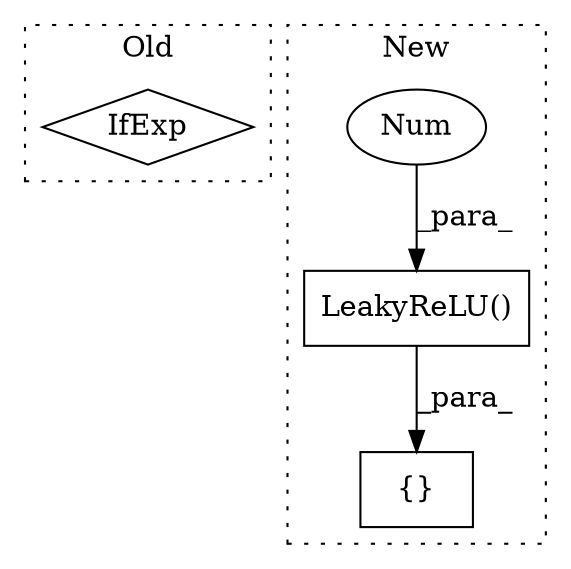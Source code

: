 digraph G {
subgraph cluster0 {
1 [label="IfExp" a="51" s="6197,6206" l="4,6" shape="diamond"];
label = "Old";
style="dotted";
}
subgraph cluster1 {
2 [label="LeakyReLU()" a="75" s="4316,4332" l="13,1" shape="box"];
3 [label="Num" a="76" s="4329" l="3" shape="ellipse"];
4 [label="{}" a="59" s="4315,4333" l="1,0" shape="box"];
label = "New";
style="dotted";
}
2 -> 4 [label="_para_"];
3 -> 2 [label="_para_"];
}